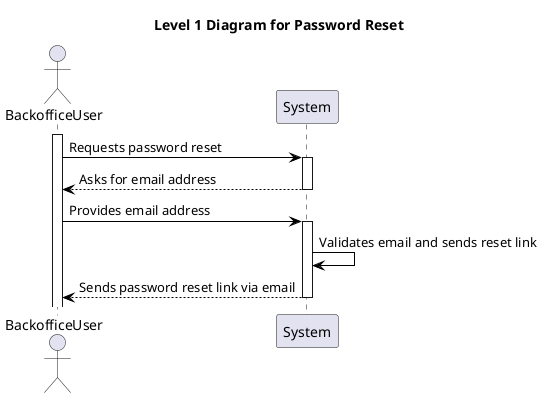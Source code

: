 @startuml level_1

title Level 1 Diagram for Password Reset

hide empty members
'skinparam Linetype ortho

skinparam class {
    BackgroundColor<<valueObject>> #D6EAF8
    BackgroundColor<<root>> #FDEBD0
    BackgroundColor<<service>> #D1F2EB
    BackgroundColor #FEF9E7
    ArrowColor Black
}

skinparam package {
    BackgroundColor #EBF5FB
}

actor BackofficeUser as BU

activate BU
BU -> System: Requests password reset
activate System
System --> BU: Asks for email address
deactivate System
BU -> System: Provides email address
activate System
System -> System: Validates email and sends reset link
System --> BU: Sends password reset link via email
deactivate System

@enduml